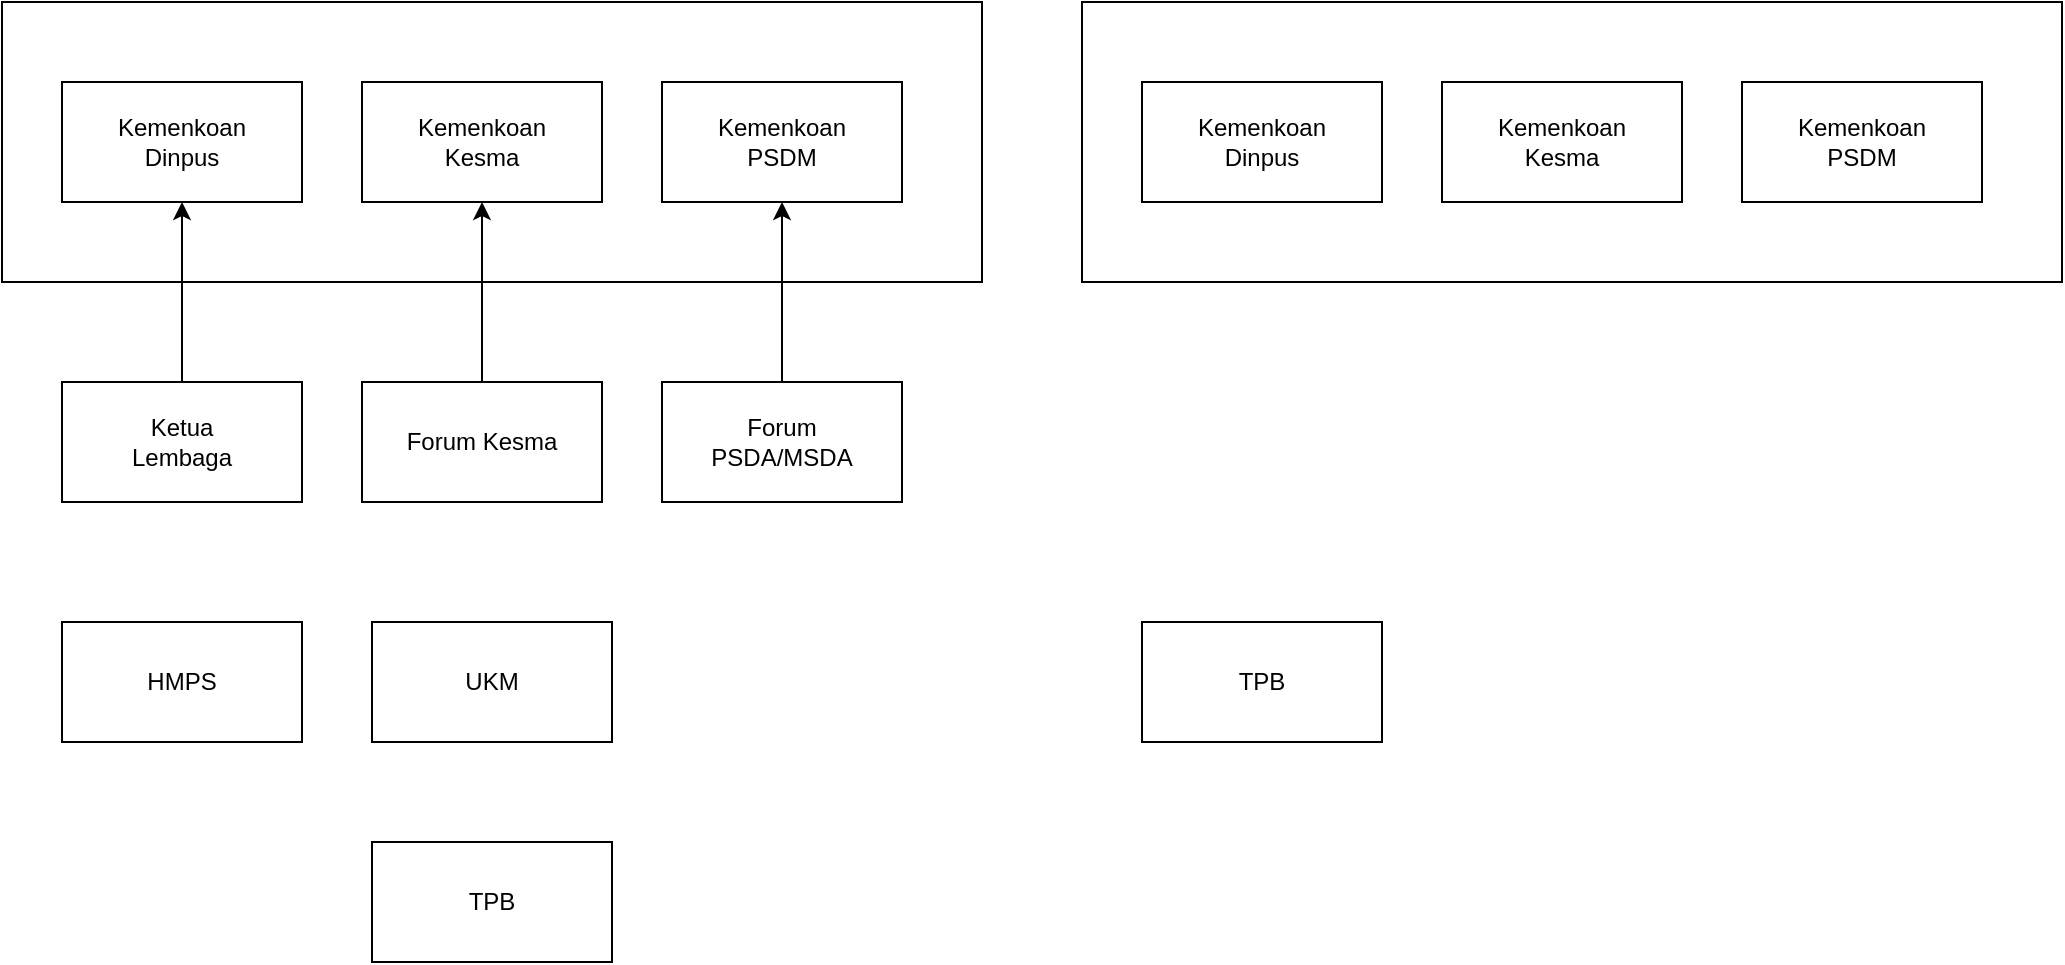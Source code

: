 <mxfile version="26.0.16" pages="2">
  <diagram name="Page-1" id="TnUqZAVgYZi3EKeVDneK">
    <mxGraphModel dx="1050" dy="557" grid="1" gridSize="10" guides="1" tooltips="1" connect="1" arrows="1" fold="1" page="0" pageScale="1" pageWidth="850" pageHeight="1100" math="0" shadow="0">
      <root>
        <mxCell id="0" />
        <mxCell id="1" parent="0" />
        <mxCell id="-pRABI8FO-9ogXLw7Bjb-4" value="" style="rounded=0;whiteSpace=wrap;html=1;" parent="1" vertex="1">
          <mxGeometry x="40" y="140" width="490" height="140" as="geometry" />
        </mxCell>
        <mxCell id="-pRABI8FO-9ogXLw7Bjb-1" value="Kemenkoan&lt;div&gt;Kesma&lt;/div&gt;" style="rounded=0;whiteSpace=wrap;html=1;" parent="1" vertex="1">
          <mxGeometry x="220" y="180" width="120" height="60" as="geometry" />
        </mxCell>
        <mxCell id="-pRABI8FO-9ogXLw7Bjb-2" value="Kemenkoan&lt;div&gt;Dinpus&lt;/div&gt;" style="rounded=0;whiteSpace=wrap;html=1;" parent="1" vertex="1">
          <mxGeometry x="70" y="180" width="120" height="60" as="geometry" />
        </mxCell>
        <mxCell id="-pRABI8FO-9ogXLw7Bjb-3" value="Kemenkoan&lt;div&gt;PSDM&lt;/div&gt;" style="rounded=0;whiteSpace=wrap;html=1;" parent="1" vertex="1">
          <mxGeometry x="370" y="180" width="120" height="60" as="geometry" />
        </mxCell>
        <mxCell id="-pRABI8FO-9ogXLw7Bjb-11" value="HMPS" style="rounded=0;whiteSpace=wrap;html=1;" parent="1" vertex="1">
          <mxGeometry x="70" y="450" width="120" height="60" as="geometry" />
        </mxCell>
        <mxCell id="-pRABI8FO-9ogXLw7Bjb-12" value="UKM" style="rounded=0;whiteSpace=wrap;html=1;" parent="1" vertex="1">
          <mxGeometry x="225" y="450" width="120" height="60" as="geometry" />
        </mxCell>
        <mxCell id="-pRABI8FO-9ogXLw7Bjb-13" value="TPB" style="rounded=0;whiteSpace=wrap;html=1;" parent="1" vertex="1">
          <mxGeometry x="610" y="450" width="120" height="60" as="geometry" />
        </mxCell>
        <mxCell id="-pRABI8FO-9ogXLw7Bjb-29" style="edgeStyle=orthogonalEdgeStyle;rounded=0;orthogonalLoop=1;jettySize=auto;html=1;entryX=0.5;entryY=1;entryDx=0;entryDy=0;" parent="1" source="-pRABI8FO-9ogXLw7Bjb-18" target="-pRABI8FO-9ogXLw7Bjb-2" edge="1">
          <mxGeometry relative="1" as="geometry" />
        </mxCell>
        <mxCell id="-pRABI8FO-9ogXLw7Bjb-18" value="Ketua&lt;div&gt;Lembaga&lt;/div&gt;" style="rounded=0;whiteSpace=wrap;html=1;" parent="1" vertex="1">
          <mxGeometry x="70" y="330" width="120" height="60" as="geometry" />
        </mxCell>
        <mxCell id="-pRABI8FO-9ogXLw7Bjb-30" style="edgeStyle=orthogonalEdgeStyle;rounded=0;orthogonalLoop=1;jettySize=auto;html=1;entryX=0.5;entryY=1;entryDx=0;entryDy=0;" parent="1" source="-pRABI8FO-9ogXLw7Bjb-23" target="-pRABI8FO-9ogXLw7Bjb-1" edge="1">
          <mxGeometry relative="1" as="geometry" />
        </mxCell>
        <mxCell id="-pRABI8FO-9ogXLw7Bjb-23" value="Forum Kesma" style="rounded=0;whiteSpace=wrap;html=1;" parent="1" vertex="1">
          <mxGeometry x="220" y="330" width="120" height="60" as="geometry" />
        </mxCell>
        <mxCell id="-pRABI8FO-9ogXLw7Bjb-24" value="" style="rounded=0;whiteSpace=wrap;html=1;" parent="1" vertex="1">
          <mxGeometry x="580" y="140" width="490" height="140" as="geometry" />
        </mxCell>
        <mxCell id="-pRABI8FO-9ogXLw7Bjb-25" value="Kemenkoan&lt;div&gt;Kesma&lt;/div&gt;" style="rounded=0;whiteSpace=wrap;html=1;" parent="1" vertex="1">
          <mxGeometry x="760" y="180" width="120" height="60" as="geometry" />
        </mxCell>
        <mxCell id="-pRABI8FO-9ogXLw7Bjb-26" value="Kemenkoan&lt;div&gt;Dinpus&lt;/div&gt;" style="rounded=0;whiteSpace=wrap;html=1;" parent="1" vertex="1">
          <mxGeometry x="610" y="180" width="120" height="60" as="geometry" />
        </mxCell>
        <mxCell id="-pRABI8FO-9ogXLw7Bjb-27" value="Kemenkoan&lt;div&gt;PSDM&lt;/div&gt;" style="rounded=0;whiteSpace=wrap;html=1;" parent="1" vertex="1">
          <mxGeometry x="910" y="180" width="120" height="60" as="geometry" />
        </mxCell>
        <mxCell id="-pRABI8FO-9ogXLw7Bjb-28" value="TPB" style="rounded=0;whiteSpace=wrap;html=1;" parent="1" vertex="1">
          <mxGeometry x="225" y="560" width="120" height="60" as="geometry" />
        </mxCell>
        <mxCell id="-pRABI8FO-9ogXLw7Bjb-32" style="edgeStyle=orthogonalEdgeStyle;rounded=0;orthogonalLoop=1;jettySize=auto;html=1;entryX=0.5;entryY=1;entryDx=0;entryDy=0;" parent="1" source="-pRABI8FO-9ogXLw7Bjb-31" target="-pRABI8FO-9ogXLw7Bjb-3" edge="1">
          <mxGeometry relative="1" as="geometry" />
        </mxCell>
        <mxCell id="-pRABI8FO-9ogXLw7Bjb-31" value="Forum&lt;div&gt;PSDA/MSDA&lt;/div&gt;" style="rounded=0;whiteSpace=wrap;html=1;" parent="1" vertex="1">
          <mxGeometry x="370" y="330" width="120" height="60" as="geometry" />
        </mxCell>
      </root>
    </mxGraphModel>
  </diagram>
  <diagram id="0jO3OrKtEDyy0_kt1fNa" name="Page-2">
    <mxGraphModel dx="1050" dy="1657" grid="1" gridSize="10" guides="1" tooltips="1" connect="1" arrows="1" fold="1" page="1" pageScale="1" pageWidth="850" pageHeight="1100" math="0" shadow="0">
      <root>
        <mxCell id="0" />
        <mxCell id="1" parent="0" />
        <mxCell id="9Qag15oj4yZn481anW6_-1" value="" style="ellipse;whiteSpace=wrap;html=1;aspect=fixed;movable=0;resizable=0;rotatable=0;deletable=0;editable=0;locked=1;connectable=0;" vertex="1" parent="1">
          <mxGeometry x="186" y="-50" width="480" height="480" as="geometry" />
        </mxCell>
        <mxCell id="9Qag15oj4yZn481anW6_-2" value="Individu" style="ellipse;whiteSpace=wrap;html=1;aspect=fixed;" vertex="1" parent="1">
          <mxGeometry x="230" y="158" width="70" height="70" as="geometry" />
        </mxCell>
        <mxCell id="9Qag15oj4yZn481anW6_-3" value="HMPS" style="ellipse;whiteSpace=wrap;html=1;aspect=fixed;" vertex="1" parent="1">
          <mxGeometry x="272" y="280" width="70" height="70" as="geometry" />
        </mxCell>
        <mxCell id="9Qag15oj4yZn481anW6_-4" value="UKM" style="ellipse;whiteSpace=wrap;html=1;aspect=fixed;" vertex="1" parent="1">
          <mxGeometry x="511" y="280" width="70" height="70" as="geometry" />
        </mxCell>
        <mxCell id="9Qag15oj4yZn481anW6_-5" value="TPB" style="ellipse;whiteSpace=wrap;html=1;aspect=fixed;" vertex="1" parent="1">
          <mxGeometry x="560" y="158" width="70" height="70" as="geometry" />
        </mxCell>
        <mxCell id="9Qag15oj4yZn481anW6_-6" value="Kabinet" style="ellipse;whiteSpace=wrap;html=1;aspect=fixed;" vertex="1" parent="1">
          <mxGeometry x="515" y="40" width="70" height="70" as="geometry" />
        </mxCell>
        <mxCell id="9Qag15oj4yZn481anW6_-7" value="MWA-WM" style="ellipse;whiteSpace=wrap;html=1;aspect=fixed;" vertex="1" parent="1">
          <mxGeometry x="390" y="-10" width="70" height="70" as="geometry" />
        </mxCell>
        <mxCell id="9Qag15oj4yZn481anW6_-8" value="Komunitas" style="ellipse;whiteSpace=wrap;html=1;aspect=fixed;" vertex="1" parent="1">
          <mxGeometry x="390" y="328" width="70" height="70" as="geometry" />
        </mxCell>
        <mxCell id="9Qag15oj4yZn481anW6_-9" value="Kongres" style="ellipse;whiteSpace=wrap;html=1;aspect=fixed;" vertex="1" parent="1">
          <mxGeometry x="276" y="42" width="70" height="70" as="geometry" />
        </mxCell>
        <mxCell id="9Qag15oj4yZn481anW6_-10" value="KM ITB" style="ellipse;whiteSpace=wrap;html=1;aspect=fixed;dashed=1;dashPattern=8 8;" vertex="1" parent="1">
          <mxGeometry x="390" y="158" width="70" height="70" as="geometry" />
        </mxCell>
        <mxCell id="9Qag15oj4yZn481anW6_-11" value="" style="endArrow=none;dashed=1;html=1;dashPattern=1 3;strokeWidth=2;rounded=0;exitX=0.5;exitY=0;exitDx=0;exitDy=0;entryX=0.5;entryY=1;entryDx=0;entryDy=0;" edge="1" parent="1" source="9Qag15oj4yZn481anW6_-10" target="9Qag15oj4yZn481anW6_-7">
          <mxGeometry width="50" height="50" relative="1" as="geometry">
            <mxPoint x="400" y="220" as="sourcePoint" />
            <mxPoint x="450" y="170" as="targetPoint" />
          </mxGeometry>
        </mxCell>
        <mxCell id="9Qag15oj4yZn481anW6_-12" value="" style="endArrow=none;dashed=1;html=1;dashPattern=1 3;strokeWidth=2;rounded=0;exitX=0;exitY=1;exitDx=0;exitDy=0;entryX=1;entryY=0;entryDx=0;entryDy=0;" edge="1" parent="1" source="9Qag15oj4yZn481anW6_-6" target="9Qag15oj4yZn481anW6_-10">
          <mxGeometry width="50" height="50" relative="1" as="geometry">
            <mxPoint x="435" y="168" as="sourcePoint" />
            <mxPoint x="435" y="70" as="targetPoint" />
          </mxGeometry>
        </mxCell>
        <mxCell id="9Qag15oj4yZn481anW6_-13" value="" style="endArrow=none;dashed=1;html=1;dashPattern=1 3;strokeWidth=2;rounded=0;exitX=0;exitY=0.5;exitDx=0;exitDy=0;entryX=1;entryY=0.5;entryDx=0;entryDy=0;" edge="1" parent="1" source="9Qag15oj4yZn481anW6_-5" target="9Qag15oj4yZn481anW6_-10">
          <mxGeometry width="50" height="50" relative="1" as="geometry">
            <mxPoint x="515" y="130" as="sourcePoint" />
            <mxPoint x="780" y="90" as="targetPoint" />
          </mxGeometry>
        </mxCell>
        <mxCell id="9Qag15oj4yZn481anW6_-14" value="" style="endArrow=none;dashed=1;html=1;dashPattern=1 3;strokeWidth=2;rounded=0;exitX=0;exitY=0;exitDx=0;exitDy=0;entryX=1;entryY=1;entryDx=0;entryDy=0;" edge="1" parent="1" source="9Qag15oj4yZn481anW6_-4" target="9Qag15oj4yZn481anW6_-10">
          <mxGeometry width="50" height="50" relative="1" as="geometry">
            <mxPoint x="560" y="203" as="sourcePoint" />
            <mxPoint x="470" y="203" as="targetPoint" />
          </mxGeometry>
        </mxCell>
        <mxCell id="9Qag15oj4yZn481anW6_-15" value="" style="endArrow=none;dashed=1;html=1;dashPattern=1 3;strokeWidth=2;rounded=0;exitX=0;exitY=0.5;exitDx=0;exitDy=0;entryX=1;entryY=0.5;entryDx=0;entryDy=0;" edge="1" parent="1">
          <mxGeometry width="50" height="50" relative="1" as="geometry">
            <mxPoint x="390" y="192.5" as="sourcePoint" />
            <mxPoint x="300" y="192.5" as="targetPoint" />
          </mxGeometry>
        </mxCell>
        <mxCell id="9Qag15oj4yZn481anW6_-16" value="" style="endArrow=none;dashed=1;html=1;dashPattern=1 3;strokeWidth=2;rounded=0;exitX=0.5;exitY=0;exitDx=0;exitDy=0;entryX=0.5;entryY=1;entryDx=0;entryDy=0;" edge="1" parent="1">
          <mxGeometry width="50" height="50" relative="1" as="geometry">
            <mxPoint x="425" y="328" as="sourcePoint" />
            <mxPoint x="425" y="230" as="targetPoint" />
          </mxGeometry>
        </mxCell>
        <mxCell id="9Qag15oj4yZn481anW6_-17" value="" style="endArrow=none;dashed=1;html=1;dashPattern=1 3;strokeWidth=2;rounded=0;exitX=0;exitY=0;exitDx=0;exitDy=0;entryX=1;entryY=1;entryDx=0;entryDy=0;" edge="1" parent="1" target="9Qag15oj4yZn481anW6_-9">
          <mxGeometry width="50" height="50" relative="1" as="geometry">
            <mxPoint x="395" y="170" as="sourcePoint" />
            <mxPoint x="340" y="108" as="targetPoint" />
          </mxGeometry>
        </mxCell>
        <mxCell id="9Qag15oj4yZn481anW6_-18" value="" style="endArrow=none;dashed=1;html=1;dashPattern=1 3;strokeWidth=2;rounded=0;exitX=1;exitY=0;exitDx=0;exitDy=0;entryX=0;entryY=1;entryDx=0;entryDy=0;" edge="1" parent="1" source="9Qag15oj4yZn481anW6_-3" target="9Qag15oj4yZn481anW6_-10">
          <mxGeometry width="50" height="50" relative="1" as="geometry">
            <mxPoint x="435" y="338" as="sourcePoint" />
            <mxPoint x="435" y="240" as="targetPoint" />
          </mxGeometry>
        </mxCell>
        <mxCell id="9Qag15oj4yZn481anW6_-19" value="" style="endArrow=none;dashed=1;html=1;dashPattern=1 3;strokeWidth=2;rounded=0;exitX=0.76;exitY=0.083;exitDx=0;exitDy=0;entryX=0;entryY=0.5;entryDx=0;entryDy=0;exitPerimeter=0;" edge="1" parent="1" source="9Qag15oj4yZn481anW6_-9" target="9Qag15oj4yZn481anW6_-7">
          <mxGeometry width="50" height="50" relative="1" as="geometry">
            <mxPoint x="350" y="260" as="sourcePoint" />
            <mxPoint x="410" y="198" as="targetPoint" />
          </mxGeometry>
        </mxCell>
        <mxCell id="9Qag15oj4yZn481anW6_-20" value="" style="endArrow=none;dashed=1;html=1;dashPattern=1 3;strokeWidth=2;rounded=0;exitX=0;exitY=0;exitDx=0;exitDy=0;entryX=1;entryY=0.5;entryDx=0;entryDy=0;" edge="1" parent="1" source="9Qag15oj4yZn481anW6_-6" target="9Qag15oj4yZn481anW6_-7">
          <mxGeometry width="50" height="50" relative="1" as="geometry">
            <mxPoint x="343" y="76" as="sourcePoint" />
            <mxPoint x="400" y="35" as="targetPoint" />
          </mxGeometry>
        </mxCell>
        <mxCell id="9Qag15oj4yZn481anW6_-21" value="" style="endArrow=none;dashed=1;html=1;dashPattern=1 3;strokeWidth=2;rounded=0;exitX=0.5;exitY=0;exitDx=0;exitDy=0;entryX=0;entryY=1;entryDx=0;entryDy=0;" edge="1" parent="1" source="9Qag15oj4yZn481anW6_-2" target="9Qag15oj4yZn481anW6_-9">
          <mxGeometry width="50" height="50" relative="1" as="geometry">
            <mxPoint x="343" y="78" as="sourcePoint" />
            <mxPoint x="400" y="35" as="targetPoint" />
          </mxGeometry>
        </mxCell>
        <mxCell id="9Qag15oj4yZn481anW6_-22" value="" style="endArrow=none;dashed=1;html=1;dashPattern=1 3;strokeWidth=2;rounded=0;exitX=0.5;exitY=0;exitDx=0;exitDy=0;entryX=1;entryY=1;entryDx=0;entryDy=0;" edge="1" parent="1" source="9Qag15oj4yZn481anW6_-5" target="9Qag15oj4yZn481anW6_-6">
          <mxGeometry width="50" height="50" relative="1" as="geometry">
            <mxPoint x="275" y="168" as="sourcePoint" />
            <mxPoint x="300" y="132" as="targetPoint" />
          </mxGeometry>
        </mxCell>
        <mxCell id="9Qag15oj4yZn481anW6_-23" value="" style="endArrow=none;dashed=1;html=1;dashPattern=1 3;strokeWidth=2;rounded=0;exitX=1;exitY=0;exitDx=0;exitDy=0;entryX=0.5;entryY=1;entryDx=0;entryDy=0;" edge="1" parent="1" source="9Qag15oj4yZn481anW6_-4" target="9Qag15oj4yZn481anW6_-5">
          <mxGeometry width="50" height="50" relative="1" as="geometry">
            <mxPoint x="595" y="168" as="sourcePoint" />
            <mxPoint x="575" y="130" as="targetPoint" />
          </mxGeometry>
        </mxCell>
        <mxCell id="9Qag15oj4yZn481anW6_-24" value="" style="endArrow=none;dashed=1;html=1;dashPattern=1 3;strokeWidth=2;rounded=0;exitX=1;exitY=0.5;exitDx=0;exitDy=0;entryX=0;entryY=1;entryDx=0;entryDy=0;" edge="1" parent="1" source="9Qag15oj4yZn481anW6_-8" target="9Qag15oj4yZn481anW6_-4">
          <mxGeometry width="50" height="50" relative="1" as="geometry">
            <mxPoint x="565" y="290" as="sourcePoint" />
            <mxPoint x="595" y="238" as="targetPoint" />
          </mxGeometry>
        </mxCell>
        <mxCell id="9Qag15oj4yZn481anW6_-25" value="" style="endArrow=none;dashed=1;html=1;dashPattern=1 3;strokeWidth=2;rounded=0;exitX=1;exitY=1;exitDx=0;exitDy=0;entryX=0;entryY=0.5;entryDx=0;entryDy=0;" edge="1" parent="1" source="9Qag15oj4yZn481anW6_-3" target="9Qag15oj4yZn481anW6_-8">
          <mxGeometry width="50" height="50" relative="1" as="geometry">
            <mxPoint x="470" y="373" as="sourcePoint" />
            <mxPoint x="515" y="340" as="targetPoint" />
          </mxGeometry>
        </mxCell>
        <mxCell id="9Qag15oj4yZn481anW6_-26" value="" style="endArrow=none;dashed=1;html=1;dashPattern=1 3;strokeWidth=2;rounded=0;exitX=0.5;exitY=1;exitDx=0;exitDy=0;entryX=0;entryY=0;entryDx=0;entryDy=0;" edge="1" parent="1" source="9Qag15oj4yZn481anW6_-2" target="9Qag15oj4yZn481anW6_-3">
          <mxGeometry width="50" height="50" relative="1" as="geometry">
            <mxPoint x="350" y="340" as="sourcePoint" />
            <mxPoint x="400" y="373" as="targetPoint" />
          </mxGeometry>
        </mxCell>
      </root>
    </mxGraphModel>
  </diagram>
</mxfile>
